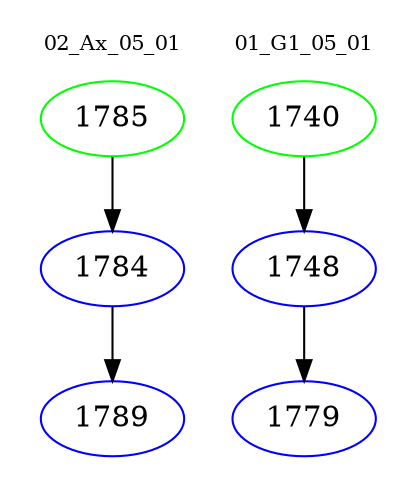 digraph{
subgraph cluster_0 {
color = white
label = "02_Ax_05_01";
fontsize=10;
T0_1785 [label="1785", color="green"]
T0_1785 -> T0_1784 [color="black"]
T0_1784 [label="1784", color="blue"]
T0_1784 -> T0_1789 [color="black"]
T0_1789 [label="1789", color="blue"]
}
subgraph cluster_1 {
color = white
label = "01_G1_05_01";
fontsize=10;
T1_1740 [label="1740", color="green"]
T1_1740 -> T1_1748 [color="black"]
T1_1748 [label="1748", color="blue"]
T1_1748 -> T1_1779 [color="black"]
T1_1779 [label="1779", color="blue"]
}
}

